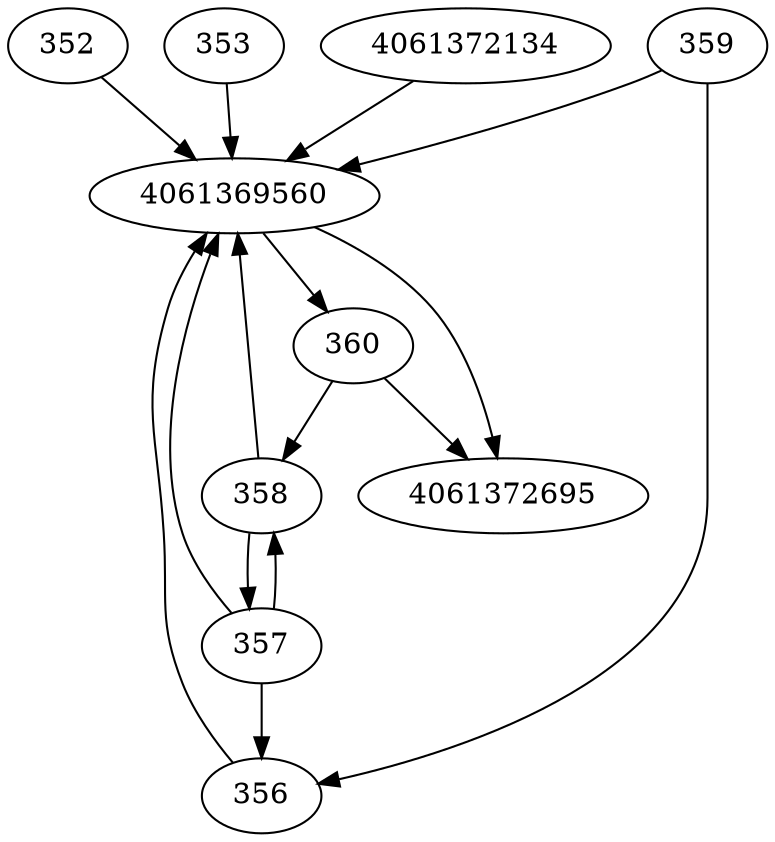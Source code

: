 strict digraph  {
352;
353;
356;
357;
4061372134;
358;
359;
360;
4061372695;
4061369560;
352 -> 4061369560;
353 -> 4061369560;
356 -> 4061369560;
357 -> 356;
357 -> 358;
357 -> 4061369560;
4061372134 -> 4061369560;
358 -> 357;
358 -> 4061369560;
359 -> 356;
359 -> 4061369560;
360 -> 358;
360 -> 4061372695;
4061369560 -> 360;
4061369560 -> 4061372695;
}
